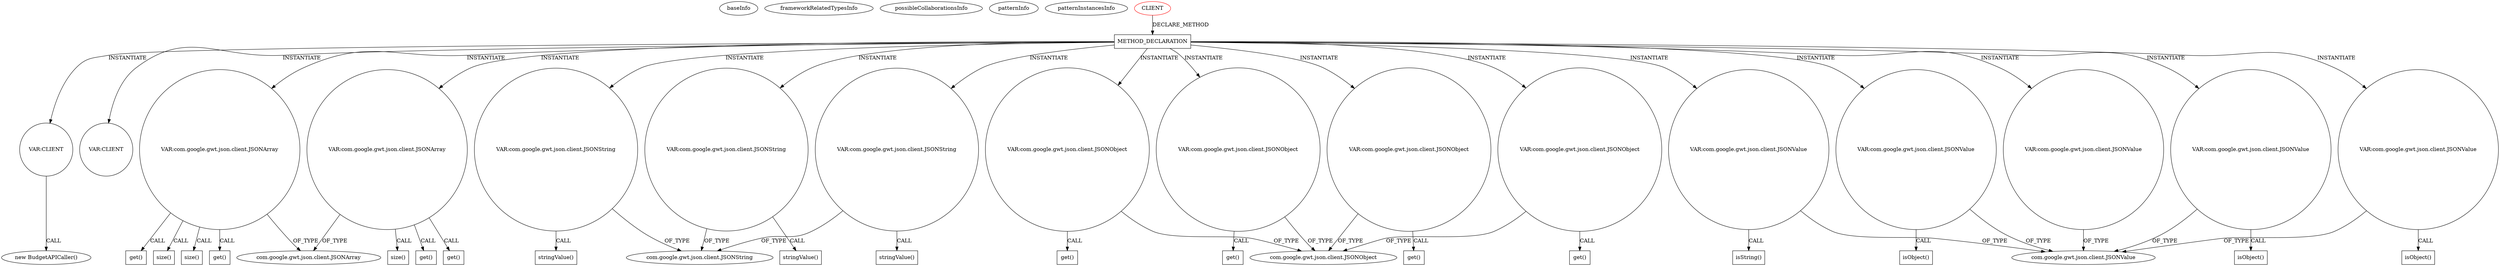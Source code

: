digraph {
baseInfo[graphId=1272,category="pattern",isAnonymous=false,possibleRelation=false]
frameworkRelatedTypesInfo[]
possibleCollaborationsInfo[]
patternInfo[frequency=2.0,patternRootClient=0]
patternInstancesInfo[0="daonb-obudget~/daonb-obudget/obudget-master/src/client/src/org/obudget/client/Application.java~Application~1154",1="daonb-obudget~/daonb-obudget/obudget-master/src/client/src/org/obudget/client/BudgetSuggestionOracle.java~BudgetSuggestionOracle~1160"]
339[label="new BudgetAPICaller()",vertexType="CONSTRUCTOR_CALL",isFrameworkType=false]
340[label="VAR:CLIENT",vertexType="VARIABLE_EXPRESION",isFrameworkType=false,shape=circle]
196[label="METHOD_DECLARATION",vertexType="CLIENT_METHOD_DECLARATION",isFrameworkType=false,shape=box]
0[label="CLIENT",vertexType="ROOT_CLIENT_CLASS_DECLARATION",isFrameworkType=false,color=red]
432[label="VAR:CLIENT",vertexType="VARIABLE_EXPRESION",isFrameworkType=false,shape=circle]
308[label="VAR:com.google.gwt.json.client.JSONArray",vertexType="VARIABLE_EXPRESION",isFrameworkType=false,shape=circle]
200[label="VAR:com.google.gwt.json.client.JSONArray",vertexType="VARIABLE_EXPRESION",isFrameworkType=false,shape=circle]
201[label="size()",vertexType="INSIDE_CALL",isFrameworkType=false,shape=box]
399[label="size()",vertexType="INSIDE_CALL",isFrameworkType=false,shape=box]
309[label="size()",vertexType="INSIDE_CALL",isFrameworkType=false,shape=box]
122[label="com.google.gwt.json.client.JSONArray",vertexType="FRAMEWORK_CLASS_TYPE",isFrameworkType=false]
349[label="get()",vertexType="INSIDE_CALL",isFrameworkType=false,shape=box]
374[label="get()",vertexType="INSIDE_CALL",isFrameworkType=false,shape=box]
338[label="get()",vertexType="INSIDE_CALL",isFrameworkType=false,shape=box]
427[label="get()",vertexType="INSIDE_CALL",isFrameworkType=false,shape=box]
208[label="VAR:com.google.gwt.json.client.JSONString",vertexType="VARIABLE_EXPRESION",isFrameworkType=false,shape=circle]
209[label="stringValue()",vertexType="INSIDE_CALL",isFrameworkType=false,shape=box]
210[label="com.google.gwt.json.client.JSONString",vertexType="FRAMEWORK_CLASS_TYPE",isFrameworkType=false]
217[label="VAR:com.google.gwt.json.client.JSONString",vertexType="VARIABLE_EXPRESION",isFrameworkType=false,shape=circle]
218[label="stringValue()",vertexType="INSIDE_CALL",isFrameworkType=false,shape=box]
311[label="VAR:com.google.gwt.json.client.JSONString",vertexType="VARIABLE_EXPRESION",isFrameworkType=false,shape=circle]
312[label="stringValue()",vertexType="INSIDE_CALL",isFrameworkType=false,shape=box]
420[label="VAR:com.google.gwt.json.client.JSONObject",vertexType="VARIABLE_EXPRESION",isFrameworkType=false,shape=circle]
421[label="get()",vertexType="INSIDE_CALL",isFrameworkType=false,shape=box]
131[label="com.google.gwt.json.client.JSONObject",vertexType="FRAMEWORK_CLASS_TYPE",isFrameworkType=false]
367[label="VAR:com.google.gwt.json.client.JSONObject",vertexType="VARIABLE_EXPRESION",isFrameworkType=false,shape=circle]
368[label="get()",vertexType="INSIDE_CALL",isFrameworkType=false,shape=box]
331[label="VAR:com.google.gwt.json.client.JSONObject",vertexType="VARIABLE_EXPRESION",isFrameworkType=false,shape=circle]
332[label="get()",vertexType="INSIDE_CALL",isFrameworkType=false,shape=box]
406[label="VAR:com.google.gwt.json.client.JSONObject",vertexType="VARIABLE_EXPRESION",isFrameworkType=false,shape=circle]
407[label="get()",vertexType="INSIDE_CALL",isFrameworkType=false,shape=box]
220[label="VAR:com.google.gwt.json.client.JSONValue",vertexType="VARIABLE_EXPRESION",isFrameworkType=false,shape=circle]
128[label="com.google.gwt.json.client.JSONValue",vertexType="FRAMEWORK_CLASS_TYPE",isFrameworkType=false]
384[label="VAR:com.google.gwt.json.client.JSONValue",vertexType="VARIABLE_EXPRESION",isFrameworkType=false,shape=circle]
385[label="isObject()",vertexType="INSIDE_CALL",isFrameworkType=false,shape=box]
334[label="VAR:com.google.gwt.json.client.JSONValue",vertexType="VARIABLE_EXPRESION",isFrameworkType=false,shape=circle]
335[label="isObject()",vertexType="INSIDE_CALL",isFrameworkType=false,shape=box]
221[label="isString()",vertexType="INSIDE_CALL",isFrameworkType=false,shape=box]
320[label="VAR:com.google.gwt.json.client.JSONValue",vertexType="VARIABLE_EXPRESION",isFrameworkType=false,shape=circle]
321[label="isObject()",vertexType="INSIDE_CALL",isFrameworkType=false,shape=box]
350[label="VAR:com.google.gwt.json.client.JSONValue",vertexType="VARIABLE_EXPRESION",isFrameworkType=false,shape=circle]
200->374[label="CALL"]
406->407[label="CALL"]
196->217[label="INSTANTIATE"]
196->208[label="INSTANTIATE"]
196->406[label="INSTANTIATE"]
200->122[label="OF_TYPE"]
217->218[label="CALL"]
217->210[label="OF_TYPE"]
196->331[label="INSTANTIATE"]
196->384[label="INSTANTIATE"]
196->311[label="INSTANTIATE"]
200->349[label="CALL"]
208->210[label="OF_TYPE"]
420->131[label="OF_TYPE"]
308->427[label="CALL"]
384->385[label="CALL"]
420->421[label="CALL"]
384->128[label="OF_TYPE"]
308->309[label="CALL"]
331->131[label="OF_TYPE"]
350->128[label="OF_TYPE"]
308->399[label="CALL"]
367->131[label="OF_TYPE"]
196->367[label="INSTANTIATE"]
196->350[label="INSTANTIATE"]
320->128[label="OF_TYPE"]
406->131[label="OF_TYPE"]
308->338[label="CALL"]
311->312[label="CALL"]
196->220[label="INSTANTIATE"]
331->332[label="CALL"]
196->308[label="INSTANTIATE"]
200->201[label="CALL"]
367->368[label="CALL"]
196->432[label="INSTANTIATE"]
196->340[label="INSTANTIATE"]
311->210[label="OF_TYPE"]
196->334[label="INSTANTIATE"]
334->335[label="CALL"]
334->128[label="OF_TYPE"]
0->196[label="DECLARE_METHOD"]
196->420[label="INSTANTIATE"]
320->321[label="CALL"]
220->221[label="CALL"]
308->122[label="OF_TYPE"]
196->320[label="INSTANTIATE"]
208->209[label="CALL"]
220->128[label="OF_TYPE"]
340->339[label="CALL"]
196->200[label="INSTANTIATE"]
}
